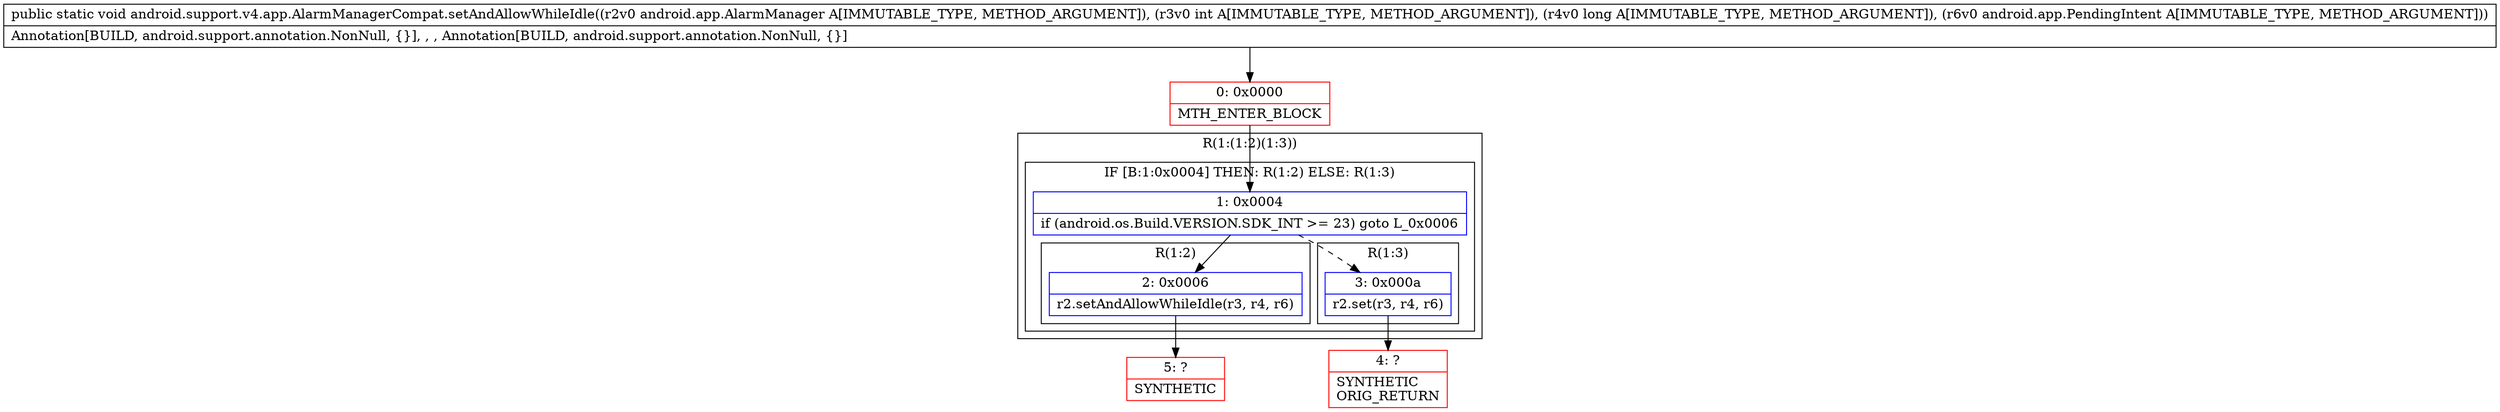 digraph "CFG forandroid.support.v4.app.AlarmManagerCompat.setAndAllowWhileIdle(Landroid\/app\/AlarmManager;IJLandroid\/app\/PendingIntent;)V" {
subgraph cluster_Region_1256677016 {
label = "R(1:(1:2)(1:3))";
node [shape=record,color=blue];
subgraph cluster_IfRegion_1180150900 {
label = "IF [B:1:0x0004] THEN: R(1:2) ELSE: R(1:3)";
node [shape=record,color=blue];
Node_1 [shape=record,label="{1\:\ 0x0004|if (android.os.Build.VERSION.SDK_INT \>= 23) goto L_0x0006\l}"];
subgraph cluster_Region_779724735 {
label = "R(1:2)";
node [shape=record,color=blue];
Node_2 [shape=record,label="{2\:\ 0x0006|r2.setAndAllowWhileIdle(r3, r4, r6)\l}"];
}
subgraph cluster_Region_1679872953 {
label = "R(1:3)";
node [shape=record,color=blue];
Node_3 [shape=record,label="{3\:\ 0x000a|r2.set(r3, r4, r6)\l}"];
}
}
}
Node_0 [shape=record,color=red,label="{0\:\ 0x0000|MTH_ENTER_BLOCK\l}"];
Node_4 [shape=record,color=red,label="{4\:\ ?|SYNTHETIC\lORIG_RETURN\l}"];
Node_5 [shape=record,color=red,label="{5\:\ ?|SYNTHETIC\l}"];
MethodNode[shape=record,label="{public static void android.support.v4.app.AlarmManagerCompat.setAndAllowWhileIdle((r2v0 android.app.AlarmManager A[IMMUTABLE_TYPE, METHOD_ARGUMENT]), (r3v0 int A[IMMUTABLE_TYPE, METHOD_ARGUMENT]), (r4v0 long A[IMMUTABLE_TYPE, METHOD_ARGUMENT]), (r6v0 android.app.PendingIntent A[IMMUTABLE_TYPE, METHOD_ARGUMENT]))  | Annotation[BUILD, android.support.annotation.NonNull, \{\}], , , Annotation[BUILD, android.support.annotation.NonNull, \{\}]\l}"];
MethodNode -> Node_0;
Node_1 -> Node_2;
Node_1 -> Node_3[style=dashed];
Node_2 -> Node_5;
Node_3 -> Node_4;
Node_0 -> Node_1;
}

